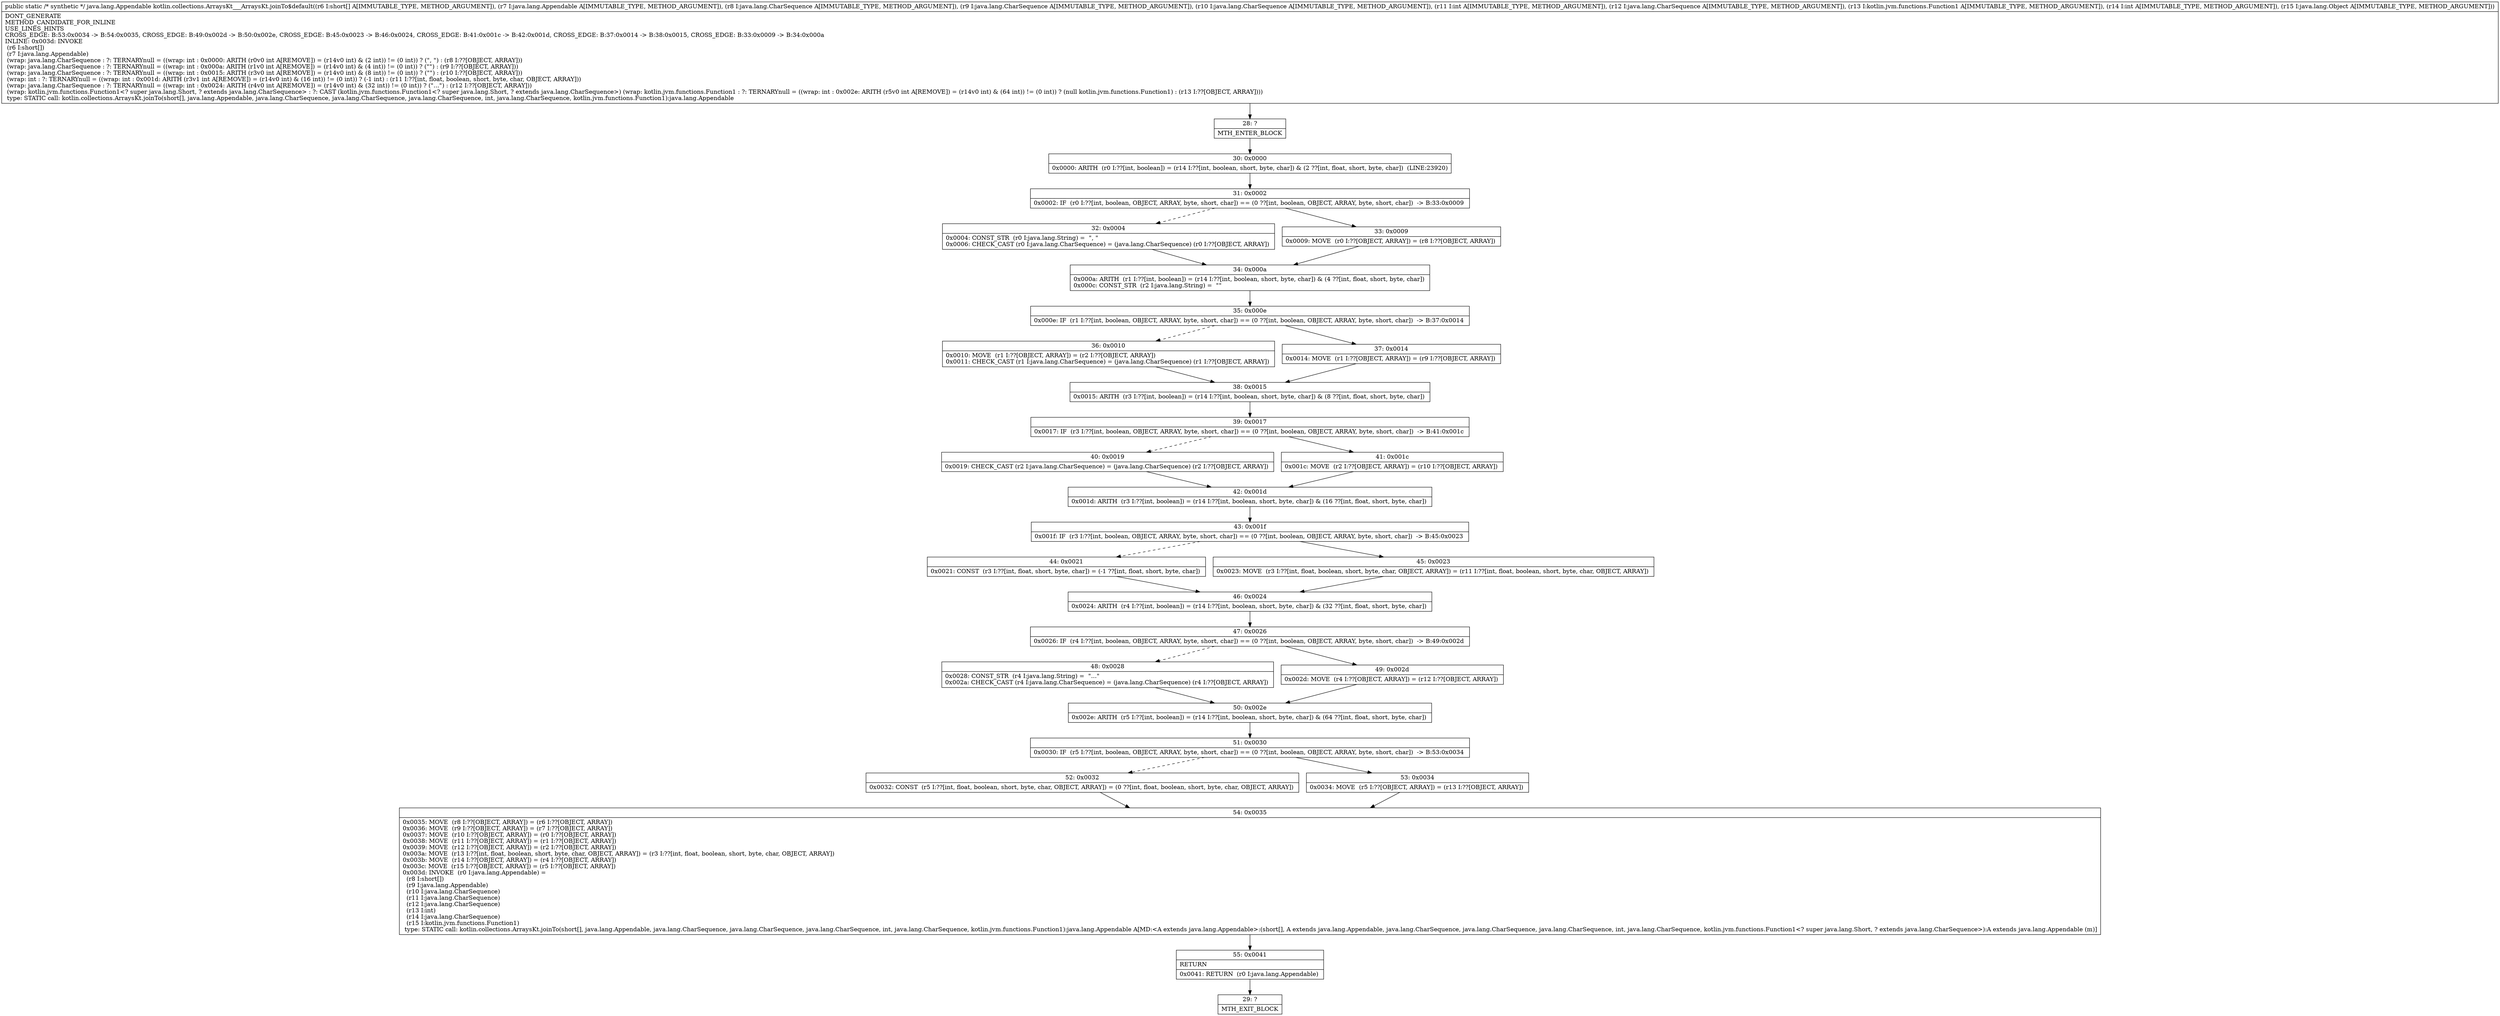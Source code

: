 digraph "CFG forkotlin.collections.ArraysKt___ArraysKt.joinTo$default([SLjava\/lang\/Appendable;Ljava\/lang\/CharSequence;Ljava\/lang\/CharSequence;Ljava\/lang\/CharSequence;ILjava\/lang\/CharSequence;Lkotlin\/jvm\/functions\/Function1;ILjava\/lang\/Object;)Ljava\/lang\/Appendable;" {
Node_28 [shape=record,label="{28\:\ ?|MTH_ENTER_BLOCK\l}"];
Node_30 [shape=record,label="{30\:\ 0x0000|0x0000: ARITH  (r0 I:??[int, boolean]) = (r14 I:??[int, boolean, short, byte, char]) & (2 ??[int, float, short, byte, char])  (LINE:23920)\l}"];
Node_31 [shape=record,label="{31\:\ 0x0002|0x0002: IF  (r0 I:??[int, boolean, OBJECT, ARRAY, byte, short, char]) == (0 ??[int, boolean, OBJECT, ARRAY, byte, short, char])  \-\> B:33:0x0009 \l}"];
Node_32 [shape=record,label="{32\:\ 0x0004|0x0004: CONST_STR  (r0 I:java.lang.String) =  \", \" \l0x0006: CHECK_CAST (r0 I:java.lang.CharSequence) = (java.lang.CharSequence) (r0 I:??[OBJECT, ARRAY]) \l}"];
Node_34 [shape=record,label="{34\:\ 0x000a|0x000a: ARITH  (r1 I:??[int, boolean]) = (r14 I:??[int, boolean, short, byte, char]) & (4 ??[int, float, short, byte, char]) \l0x000c: CONST_STR  (r2 I:java.lang.String) =  \"\" \l}"];
Node_35 [shape=record,label="{35\:\ 0x000e|0x000e: IF  (r1 I:??[int, boolean, OBJECT, ARRAY, byte, short, char]) == (0 ??[int, boolean, OBJECT, ARRAY, byte, short, char])  \-\> B:37:0x0014 \l}"];
Node_36 [shape=record,label="{36\:\ 0x0010|0x0010: MOVE  (r1 I:??[OBJECT, ARRAY]) = (r2 I:??[OBJECT, ARRAY]) \l0x0011: CHECK_CAST (r1 I:java.lang.CharSequence) = (java.lang.CharSequence) (r1 I:??[OBJECT, ARRAY]) \l}"];
Node_38 [shape=record,label="{38\:\ 0x0015|0x0015: ARITH  (r3 I:??[int, boolean]) = (r14 I:??[int, boolean, short, byte, char]) & (8 ??[int, float, short, byte, char]) \l}"];
Node_39 [shape=record,label="{39\:\ 0x0017|0x0017: IF  (r3 I:??[int, boolean, OBJECT, ARRAY, byte, short, char]) == (0 ??[int, boolean, OBJECT, ARRAY, byte, short, char])  \-\> B:41:0x001c \l}"];
Node_40 [shape=record,label="{40\:\ 0x0019|0x0019: CHECK_CAST (r2 I:java.lang.CharSequence) = (java.lang.CharSequence) (r2 I:??[OBJECT, ARRAY]) \l}"];
Node_42 [shape=record,label="{42\:\ 0x001d|0x001d: ARITH  (r3 I:??[int, boolean]) = (r14 I:??[int, boolean, short, byte, char]) & (16 ??[int, float, short, byte, char]) \l}"];
Node_43 [shape=record,label="{43\:\ 0x001f|0x001f: IF  (r3 I:??[int, boolean, OBJECT, ARRAY, byte, short, char]) == (0 ??[int, boolean, OBJECT, ARRAY, byte, short, char])  \-\> B:45:0x0023 \l}"];
Node_44 [shape=record,label="{44\:\ 0x0021|0x0021: CONST  (r3 I:??[int, float, short, byte, char]) = (\-1 ??[int, float, short, byte, char]) \l}"];
Node_46 [shape=record,label="{46\:\ 0x0024|0x0024: ARITH  (r4 I:??[int, boolean]) = (r14 I:??[int, boolean, short, byte, char]) & (32 ??[int, float, short, byte, char]) \l}"];
Node_47 [shape=record,label="{47\:\ 0x0026|0x0026: IF  (r4 I:??[int, boolean, OBJECT, ARRAY, byte, short, char]) == (0 ??[int, boolean, OBJECT, ARRAY, byte, short, char])  \-\> B:49:0x002d \l}"];
Node_48 [shape=record,label="{48\:\ 0x0028|0x0028: CONST_STR  (r4 I:java.lang.String) =  \"...\" \l0x002a: CHECK_CAST (r4 I:java.lang.CharSequence) = (java.lang.CharSequence) (r4 I:??[OBJECT, ARRAY]) \l}"];
Node_50 [shape=record,label="{50\:\ 0x002e|0x002e: ARITH  (r5 I:??[int, boolean]) = (r14 I:??[int, boolean, short, byte, char]) & (64 ??[int, float, short, byte, char]) \l}"];
Node_51 [shape=record,label="{51\:\ 0x0030|0x0030: IF  (r5 I:??[int, boolean, OBJECT, ARRAY, byte, short, char]) == (0 ??[int, boolean, OBJECT, ARRAY, byte, short, char])  \-\> B:53:0x0034 \l}"];
Node_52 [shape=record,label="{52\:\ 0x0032|0x0032: CONST  (r5 I:??[int, float, boolean, short, byte, char, OBJECT, ARRAY]) = (0 ??[int, float, boolean, short, byte, char, OBJECT, ARRAY]) \l}"];
Node_54 [shape=record,label="{54\:\ 0x0035|0x0035: MOVE  (r8 I:??[OBJECT, ARRAY]) = (r6 I:??[OBJECT, ARRAY]) \l0x0036: MOVE  (r9 I:??[OBJECT, ARRAY]) = (r7 I:??[OBJECT, ARRAY]) \l0x0037: MOVE  (r10 I:??[OBJECT, ARRAY]) = (r0 I:??[OBJECT, ARRAY]) \l0x0038: MOVE  (r11 I:??[OBJECT, ARRAY]) = (r1 I:??[OBJECT, ARRAY]) \l0x0039: MOVE  (r12 I:??[OBJECT, ARRAY]) = (r2 I:??[OBJECT, ARRAY]) \l0x003a: MOVE  (r13 I:??[int, float, boolean, short, byte, char, OBJECT, ARRAY]) = (r3 I:??[int, float, boolean, short, byte, char, OBJECT, ARRAY]) \l0x003b: MOVE  (r14 I:??[OBJECT, ARRAY]) = (r4 I:??[OBJECT, ARRAY]) \l0x003c: MOVE  (r15 I:??[OBJECT, ARRAY]) = (r5 I:??[OBJECT, ARRAY]) \l0x003d: INVOKE  (r0 I:java.lang.Appendable) = \l  (r8 I:short[])\l  (r9 I:java.lang.Appendable)\l  (r10 I:java.lang.CharSequence)\l  (r11 I:java.lang.CharSequence)\l  (r12 I:java.lang.CharSequence)\l  (r13 I:int)\l  (r14 I:java.lang.CharSequence)\l  (r15 I:kotlin.jvm.functions.Function1)\l type: STATIC call: kotlin.collections.ArraysKt.joinTo(short[], java.lang.Appendable, java.lang.CharSequence, java.lang.CharSequence, java.lang.CharSequence, int, java.lang.CharSequence, kotlin.jvm.functions.Function1):java.lang.Appendable A[MD:\<A extends java.lang.Appendable\>:(short[], A extends java.lang.Appendable, java.lang.CharSequence, java.lang.CharSequence, java.lang.CharSequence, int, java.lang.CharSequence, kotlin.jvm.functions.Function1\<? super java.lang.Short, ? extends java.lang.CharSequence\>):A extends java.lang.Appendable (m)]\l}"];
Node_55 [shape=record,label="{55\:\ 0x0041|RETURN\l|0x0041: RETURN  (r0 I:java.lang.Appendable) \l}"];
Node_29 [shape=record,label="{29\:\ ?|MTH_EXIT_BLOCK\l}"];
Node_53 [shape=record,label="{53\:\ 0x0034|0x0034: MOVE  (r5 I:??[OBJECT, ARRAY]) = (r13 I:??[OBJECT, ARRAY]) \l}"];
Node_49 [shape=record,label="{49\:\ 0x002d|0x002d: MOVE  (r4 I:??[OBJECT, ARRAY]) = (r12 I:??[OBJECT, ARRAY]) \l}"];
Node_45 [shape=record,label="{45\:\ 0x0023|0x0023: MOVE  (r3 I:??[int, float, boolean, short, byte, char, OBJECT, ARRAY]) = (r11 I:??[int, float, boolean, short, byte, char, OBJECT, ARRAY]) \l}"];
Node_41 [shape=record,label="{41\:\ 0x001c|0x001c: MOVE  (r2 I:??[OBJECT, ARRAY]) = (r10 I:??[OBJECT, ARRAY]) \l}"];
Node_37 [shape=record,label="{37\:\ 0x0014|0x0014: MOVE  (r1 I:??[OBJECT, ARRAY]) = (r9 I:??[OBJECT, ARRAY]) \l}"];
Node_33 [shape=record,label="{33\:\ 0x0009|0x0009: MOVE  (r0 I:??[OBJECT, ARRAY]) = (r8 I:??[OBJECT, ARRAY]) \l}"];
MethodNode[shape=record,label="{public static \/* synthetic *\/ java.lang.Appendable kotlin.collections.ArraysKt___ArraysKt.joinTo$default((r6 I:short[] A[IMMUTABLE_TYPE, METHOD_ARGUMENT]), (r7 I:java.lang.Appendable A[IMMUTABLE_TYPE, METHOD_ARGUMENT]), (r8 I:java.lang.CharSequence A[IMMUTABLE_TYPE, METHOD_ARGUMENT]), (r9 I:java.lang.CharSequence A[IMMUTABLE_TYPE, METHOD_ARGUMENT]), (r10 I:java.lang.CharSequence A[IMMUTABLE_TYPE, METHOD_ARGUMENT]), (r11 I:int A[IMMUTABLE_TYPE, METHOD_ARGUMENT]), (r12 I:java.lang.CharSequence A[IMMUTABLE_TYPE, METHOD_ARGUMENT]), (r13 I:kotlin.jvm.functions.Function1 A[IMMUTABLE_TYPE, METHOD_ARGUMENT]), (r14 I:int A[IMMUTABLE_TYPE, METHOD_ARGUMENT]), (r15 I:java.lang.Object A[IMMUTABLE_TYPE, METHOD_ARGUMENT]))  | DONT_GENERATE\lMETHOD_CANDIDATE_FOR_INLINE\lUSE_LINES_HINTS\lCROSS_EDGE: B:53:0x0034 \-\> B:54:0x0035, CROSS_EDGE: B:49:0x002d \-\> B:50:0x002e, CROSS_EDGE: B:45:0x0023 \-\> B:46:0x0024, CROSS_EDGE: B:41:0x001c \-\> B:42:0x001d, CROSS_EDGE: B:37:0x0014 \-\> B:38:0x0015, CROSS_EDGE: B:33:0x0009 \-\> B:34:0x000a\lINLINE: 0x003d: INVOKE  \l  (r6 I:short[])\l  (r7 I:java.lang.Appendable)\l  (wrap: java.lang.CharSequence : ?: TERNARYnull = ((wrap: int : 0x0000: ARITH  (r0v0 int A[REMOVE]) = (r14v0 int) & (2 int)) != (0 int)) ? (\", \") : (r8 I:??[OBJECT, ARRAY]))\l  (wrap: java.lang.CharSequence : ?: TERNARYnull = ((wrap: int : 0x000a: ARITH  (r1v0 int A[REMOVE]) = (r14v0 int) & (4 int)) != (0 int)) ? (\"\") : (r9 I:??[OBJECT, ARRAY]))\l  (wrap: java.lang.CharSequence : ?: TERNARYnull = ((wrap: int : 0x0015: ARITH  (r3v0 int A[REMOVE]) = (r14v0 int) & (8 int)) != (0 int)) ? (\"\") : (r10 I:??[OBJECT, ARRAY]))\l  (wrap: int : ?: TERNARYnull = ((wrap: int : 0x001d: ARITH  (r3v1 int A[REMOVE]) = (r14v0 int) & (16 int)) != (0 int)) ? (\-1 int) : (r11 I:??[int, float, boolean, short, byte, char, OBJECT, ARRAY]))\l  (wrap: java.lang.CharSequence : ?: TERNARYnull = ((wrap: int : 0x0024: ARITH  (r4v0 int A[REMOVE]) = (r14v0 int) & (32 int)) != (0 int)) ? (\"...\") : (r12 I:??[OBJECT, ARRAY]))\l  (wrap: kotlin.jvm.functions.Function1\<? super java.lang.Short, ? extends java.lang.CharSequence\> : ?: CAST (kotlin.jvm.functions.Function1\<? super java.lang.Short, ? extends java.lang.CharSequence\>) (wrap: kotlin.jvm.functions.Function1 : ?: TERNARYnull = ((wrap: int : 0x002e: ARITH  (r5v0 int A[REMOVE]) = (r14v0 int) & (64 int)) != (0 int)) ? (null kotlin.jvm.functions.Function1) : (r13 I:??[OBJECT, ARRAY])))\l type: STATIC call: kotlin.collections.ArraysKt.joinTo(short[], java.lang.Appendable, java.lang.CharSequence, java.lang.CharSequence, java.lang.CharSequence, int, java.lang.CharSequence, kotlin.jvm.functions.Function1):java.lang.Appendable\l}"];
MethodNode -> Node_28;Node_28 -> Node_30;
Node_30 -> Node_31;
Node_31 -> Node_32[style=dashed];
Node_31 -> Node_33;
Node_32 -> Node_34;
Node_34 -> Node_35;
Node_35 -> Node_36[style=dashed];
Node_35 -> Node_37;
Node_36 -> Node_38;
Node_38 -> Node_39;
Node_39 -> Node_40[style=dashed];
Node_39 -> Node_41;
Node_40 -> Node_42;
Node_42 -> Node_43;
Node_43 -> Node_44[style=dashed];
Node_43 -> Node_45;
Node_44 -> Node_46;
Node_46 -> Node_47;
Node_47 -> Node_48[style=dashed];
Node_47 -> Node_49;
Node_48 -> Node_50;
Node_50 -> Node_51;
Node_51 -> Node_52[style=dashed];
Node_51 -> Node_53;
Node_52 -> Node_54;
Node_54 -> Node_55;
Node_55 -> Node_29;
Node_53 -> Node_54;
Node_49 -> Node_50;
Node_45 -> Node_46;
Node_41 -> Node_42;
Node_37 -> Node_38;
Node_33 -> Node_34;
}


